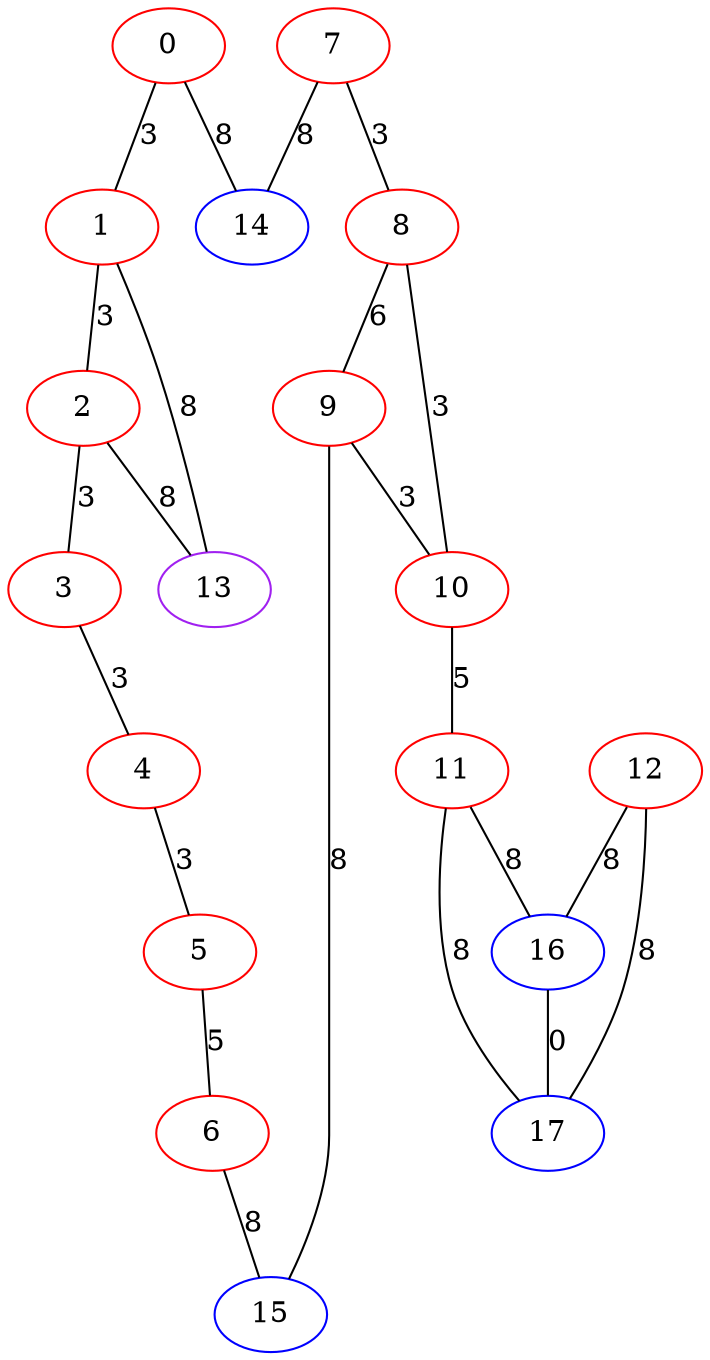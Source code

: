 graph "" {
0 [color=red, weight=1];
1 [color=red, weight=1];
2 [color=red, weight=1];
3 [color=red, weight=1];
4 [color=red, weight=1];
5 [color=red, weight=1];
6 [color=red, weight=1];
7 [color=red, weight=1];
8 [color=red, weight=1];
9 [color=red, weight=1];
10 [color=red, weight=1];
11 [color=red, weight=1];
12 [color=red, weight=1];
13 [color=purple, weight=4];
14 [color=blue, weight=3];
15 [color=blue, weight=3];
16 [color=blue, weight=3];
17 [color=blue, weight=3];
0 -- 1  [key=0, label=3];
0 -- 14  [key=0, label=8];
1 -- 2  [key=0, label=3];
1 -- 13  [key=0, label=8];
2 -- 3  [key=0, label=3];
2 -- 13  [key=0, label=8];
3 -- 4  [key=0, label=3];
4 -- 5  [key=0, label=3];
5 -- 6  [key=0, label=5];
6 -- 15  [key=0, label=8];
7 -- 8  [key=0, label=3];
7 -- 14  [key=0, label=8];
8 -- 9  [key=0, label=6];
8 -- 10  [key=0, label=3];
9 -- 10  [key=0, label=3];
9 -- 15  [key=0, label=8];
10 -- 11  [key=0, label=5];
11 -- 16  [key=0, label=8];
11 -- 17  [key=0, label=8];
12 -- 16  [key=0, label=8];
12 -- 17  [key=0, label=8];
16 -- 17  [key=0, label=0];
}
